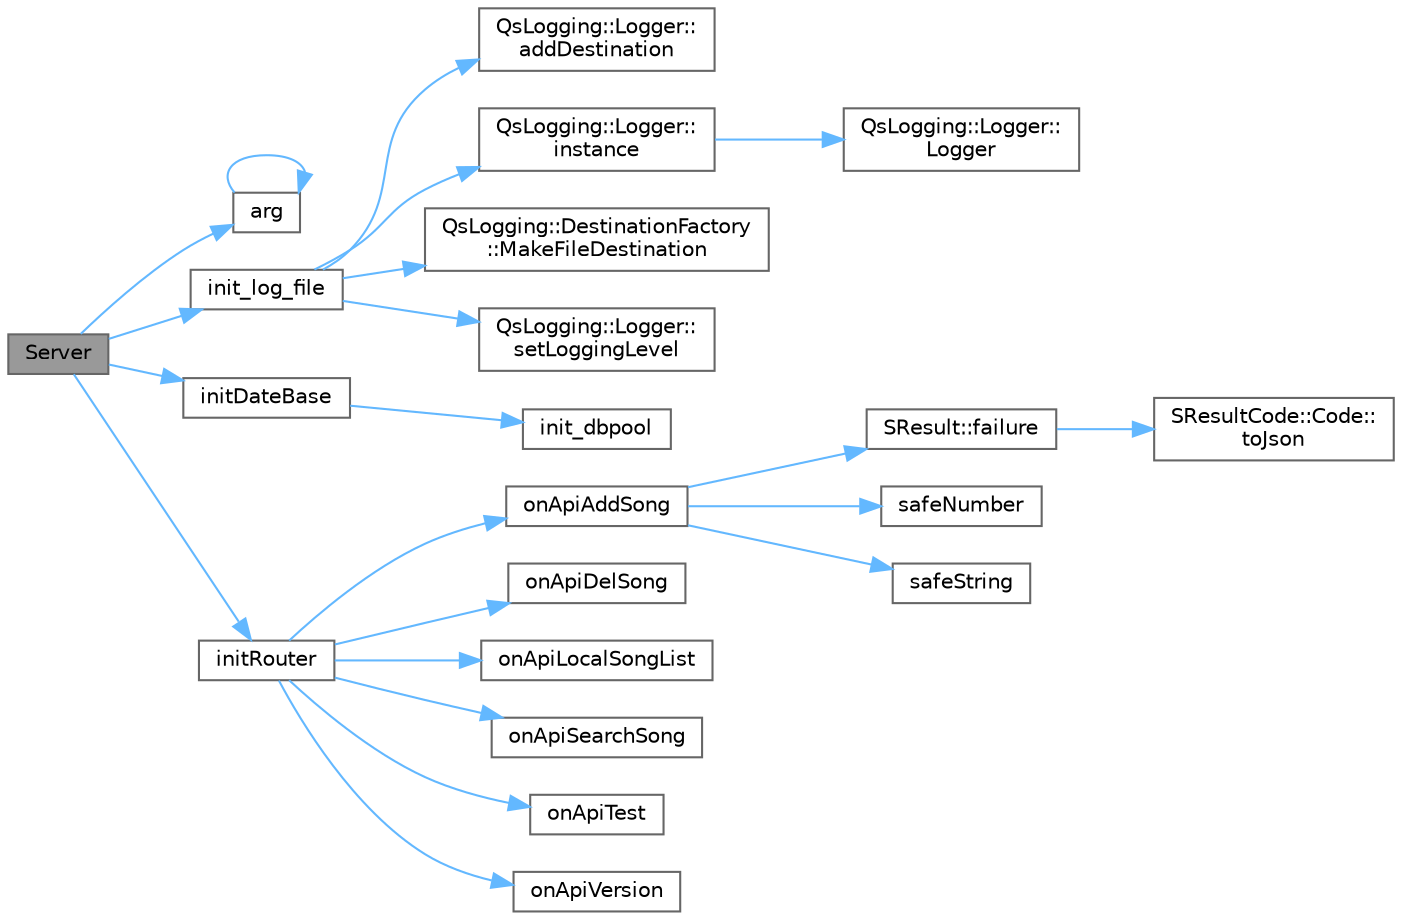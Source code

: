 digraph "Server"
{
 // LATEX_PDF_SIZE
  bgcolor="transparent";
  edge [fontname=Helvetica,fontsize=10,labelfontname=Helvetica,labelfontsize=10];
  node [fontname=Helvetica,fontsize=10,shape=box,height=0.2,width=0.4];
  rankdir="LR";
  Node1 [id="Node000001",label="Server",height=0.2,width=0.4,color="gray40", fillcolor="grey60", style="filled", fontcolor="black",tooltip="构造函数。"];
  Node1 -> Node2 [id="edge1_Node000001_Node000002",color="steelblue1",style="solid",tooltip=" "];
  Node2 [id="Node000002",label="arg",height=0.2,width=0.4,color="grey40", fillcolor="white", style="filled",URL="$base_8h.html#a2c8e80c1b1c8b7747e99b8e9a24a0429",tooltip="Returns a named argument to be used in a formatting function."];
  Node2 -> Node2 [id="edge2_Node000002_Node000002",color="steelblue1",style="solid",tooltip=" "];
  Node1 -> Node3 [id="edge3_Node000001_Node000003",color="steelblue1",style="solid",tooltip=" "];
  Node3 [id="Node000003",label="init_log_file",height=0.2,width=0.4,color="grey40", fillcolor="white", style="filled",URL="$common_8cpp.html#a780de543d7b21457dbe5901a360303b7",tooltip="init_log_file 生成日志文件"];
  Node3 -> Node4 [id="edge4_Node000003_Node000004",color="steelblue1",style="solid",tooltip=" "];
  Node4 [id="Node000004",label="QsLogging::Logger::\laddDestination",height=0.2,width=0.4,color="grey40", fillcolor="white", style="filled",URL="$class_qs_logging_1_1_logger.html#ae0059ac4e088aa41cb02aa29b744be37",tooltip="Adds a log message destination. Don't add null destinations."];
  Node3 -> Node5 [id="edge5_Node000003_Node000005",color="steelblue1",style="solid",tooltip=" "];
  Node5 [id="Node000005",label="QsLogging::Logger::\linstance",height=0.2,width=0.4,color="grey40", fillcolor="white", style="filled",URL="$class_qs_logging_1_1_logger.html#af7691807bd78c60d98238e0f64d361c9",tooltip=" "];
  Node5 -> Node6 [id="edge6_Node000005_Node000006",color="steelblue1",style="solid",tooltip=" "];
  Node6 [id="Node000006",label="QsLogging::Logger::\lLogger",height=0.2,width=0.4,color="grey40", fillcolor="white", style="filled",URL="$class_qs_logging_1_1_logger.html#a4fac0c9f6ee2dce6abd726264b9195f7",tooltip=" "];
  Node3 -> Node7 [id="edge7_Node000003_Node000007",color="steelblue1",style="solid",tooltip=" "];
  Node7 [id="Node000007",label="QsLogging::DestinationFactory\l::MakeFileDestination",height=0.2,width=0.4,color="grey40", fillcolor="white", style="filled",URL="$class_qs_logging_1_1_destination_factory.html#a457a03b69cb0090effb10506412c4027",tooltip="destination factory"];
  Node3 -> Node8 [id="edge8_Node000003_Node000008",color="steelblue1",style="solid",tooltip=" "];
  Node8 [id="Node000008",label="QsLogging::Logger::\lsetLoggingLevel",height=0.2,width=0.4,color="grey40", fillcolor="white", style="filled",URL="$class_qs_logging_1_1_logger.html#a8422be42caca88fd0e0d94e2f4f007b7",tooltip="Logging at a level < 'newLevel' will be ignored"];
  Node1 -> Node9 [id="edge9_Node000001_Node000009",color="steelblue1",style="solid",tooltip=" "];
  Node9 [id="Node000009",label="initDateBase",height=0.2,width=0.4,color="grey40", fillcolor="white", style="filled",URL="$class_server.html#ab2ff25675fe6c092412770e22da81da1",tooltip="初始化数据库。"];
  Node9 -> Node10 [id="edge10_Node000009_Node000010",color="steelblue1",style="solid",tooltip=" "];
  Node10 [id="Node000010",label="init_dbpool",height=0.2,width=0.4,color="grey40", fillcolor="white", style="filled",URL="$common_8cpp.html#a60797bf326249255d5381c7af5c95029",tooltip="初始化数据库连接池。"];
  Node1 -> Node11 [id="edge11_Node000001_Node000011",color="steelblue1",style="solid",tooltip=" "];
  Node11 [id="Node000011",label="initRouter",height=0.2,width=0.4,color="grey40", fillcolor="white", style="filled",URL="$class_server.html#a9408a7ce11fb1150c2e47b983fa3136a",tooltip="初始化路由。"];
  Node11 -> Node12 [id="edge12_Node000011_Node000012",color="steelblue1",style="solid",tooltip=" "];
  Node12 [id="Node000012",label="onApiAddSong",height=0.2,width=0.4,color="grey40", fillcolor="white", style="filled",URL="$class_server.html#a895033ee5b0217df3f2af999f76c6da1",tooltip="处理添加歌曲 API。"];
  Node12 -> Node13 [id="edge13_Node000012_Node000013",color="steelblue1",style="solid",tooltip=" "];
  Node13 [id="Node000013",label="SResult::failure",height=0.2,width=0.4,color="grey40", fillcolor="white", style="filled",URL="$class_s_result.html#a8615f9f2cf33875c2b4ec8312b4ed7f2",tooltip="生成失败结果"];
  Node13 -> Node14 [id="edge14_Node000013_Node000014",color="steelblue1",style="solid",tooltip=" "];
  Node14 [id="Node000014",label="SResultCode::Code::\ltoJson",height=0.2,width=0.4,color="grey40", fillcolor="white", style="filled",URL="$struct_s_result_code_1_1_code.html#a1539e7b7f1a160380f014dda080a5686",tooltip="转换为 JSON 格式"];
  Node12 -> Node15 [id="edge15_Node000012_Node000015",color="steelblue1",style="solid",tooltip=" "];
  Node15 [id="Node000015",label="safeNumber",height=0.2,width=0.4,color="grey40", fillcolor="white", style="filled",URL="$class_server.html#a68989f19f3d7c7e92e3b03a80bb1c3a7",tooltip="安全处理数值类型。"];
  Node12 -> Node16 [id="edge16_Node000012_Node000016",color="steelblue1",style="solid",tooltip=" "];
  Node16 [id="Node000016",label="safeString",height=0.2,width=0.4,color="grey40", fillcolor="white", style="filled",URL="$class_server.html#a214d4a7bff4f1498bf2677710adb4457",tooltip="安全处理字符串，防止 SQL 注入。"];
  Node11 -> Node17 [id="edge17_Node000011_Node000017",color="steelblue1",style="solid",tooltip=" "];
  Node17 [id="Node000017",label="onApiDelSong",height=0.2,width=0.4,color="grey40", fillcolor="white", style="filled",URL="$class_server.html#ae4ef7290bce7ddf38cee4ce44673f738",tooltip="处理删除歌曲 API。"];
  Node11 -> Node18 [id="edge18_Node000011_Node000018",color="steelblue1",style="solid",tooltip=" "];
  Node18 [id="Node000018",label="onApiLocalSongList",height=0.2,width=0.4,color="grey40", fillcolor="white", style="filled",URL="$class_server.html#a9ead17bfbf93c7c6b95363a9c41245fc",tooltip="处理获取本地歌曲列表 API。"];
  Node11 -> Node19 [id="edge19_Node000011_Node000019",color="steelblue1",style="solid",tooltip=" "];
  Node19 [id="Node000019",label="onApiSearchSong",height=0.2,width=0.4,color="grey40", fillcolor="white", style="filled",URL="$class_server.html#a1b5bd63b228d49d4e93bb28688fbf7c6",tooltip="处理搜索歌曲 API。"];
  Node11 -> Node20 [id="edge20_Node000011_Node000020",color="steelblue1",style="solid",tooltip=" "];
  Node20 [id="Node000020",label="onApiTest",height=0.2,width=0.4,color="grey40", fillcolor="white", style="filled",URL="$class_server.html#a37370bb4bbd7d3613a341b112dda15be",tooltip="处理测试 API。"];
  Node11 -> Node21 [id="edge21_Node000011_Node000021",color="steelblue1",style="solid",tooltip=" "];
  Node21 [id="Node000021",label="onApiVersion",height=0.2,width=0.4,color="grey40", fillcolor="white", style="filled",URL="$class_server.html#a4fcea6cd7ac7f227f269ad994a05dd35",tooltip="处理版本 API。"];
}
